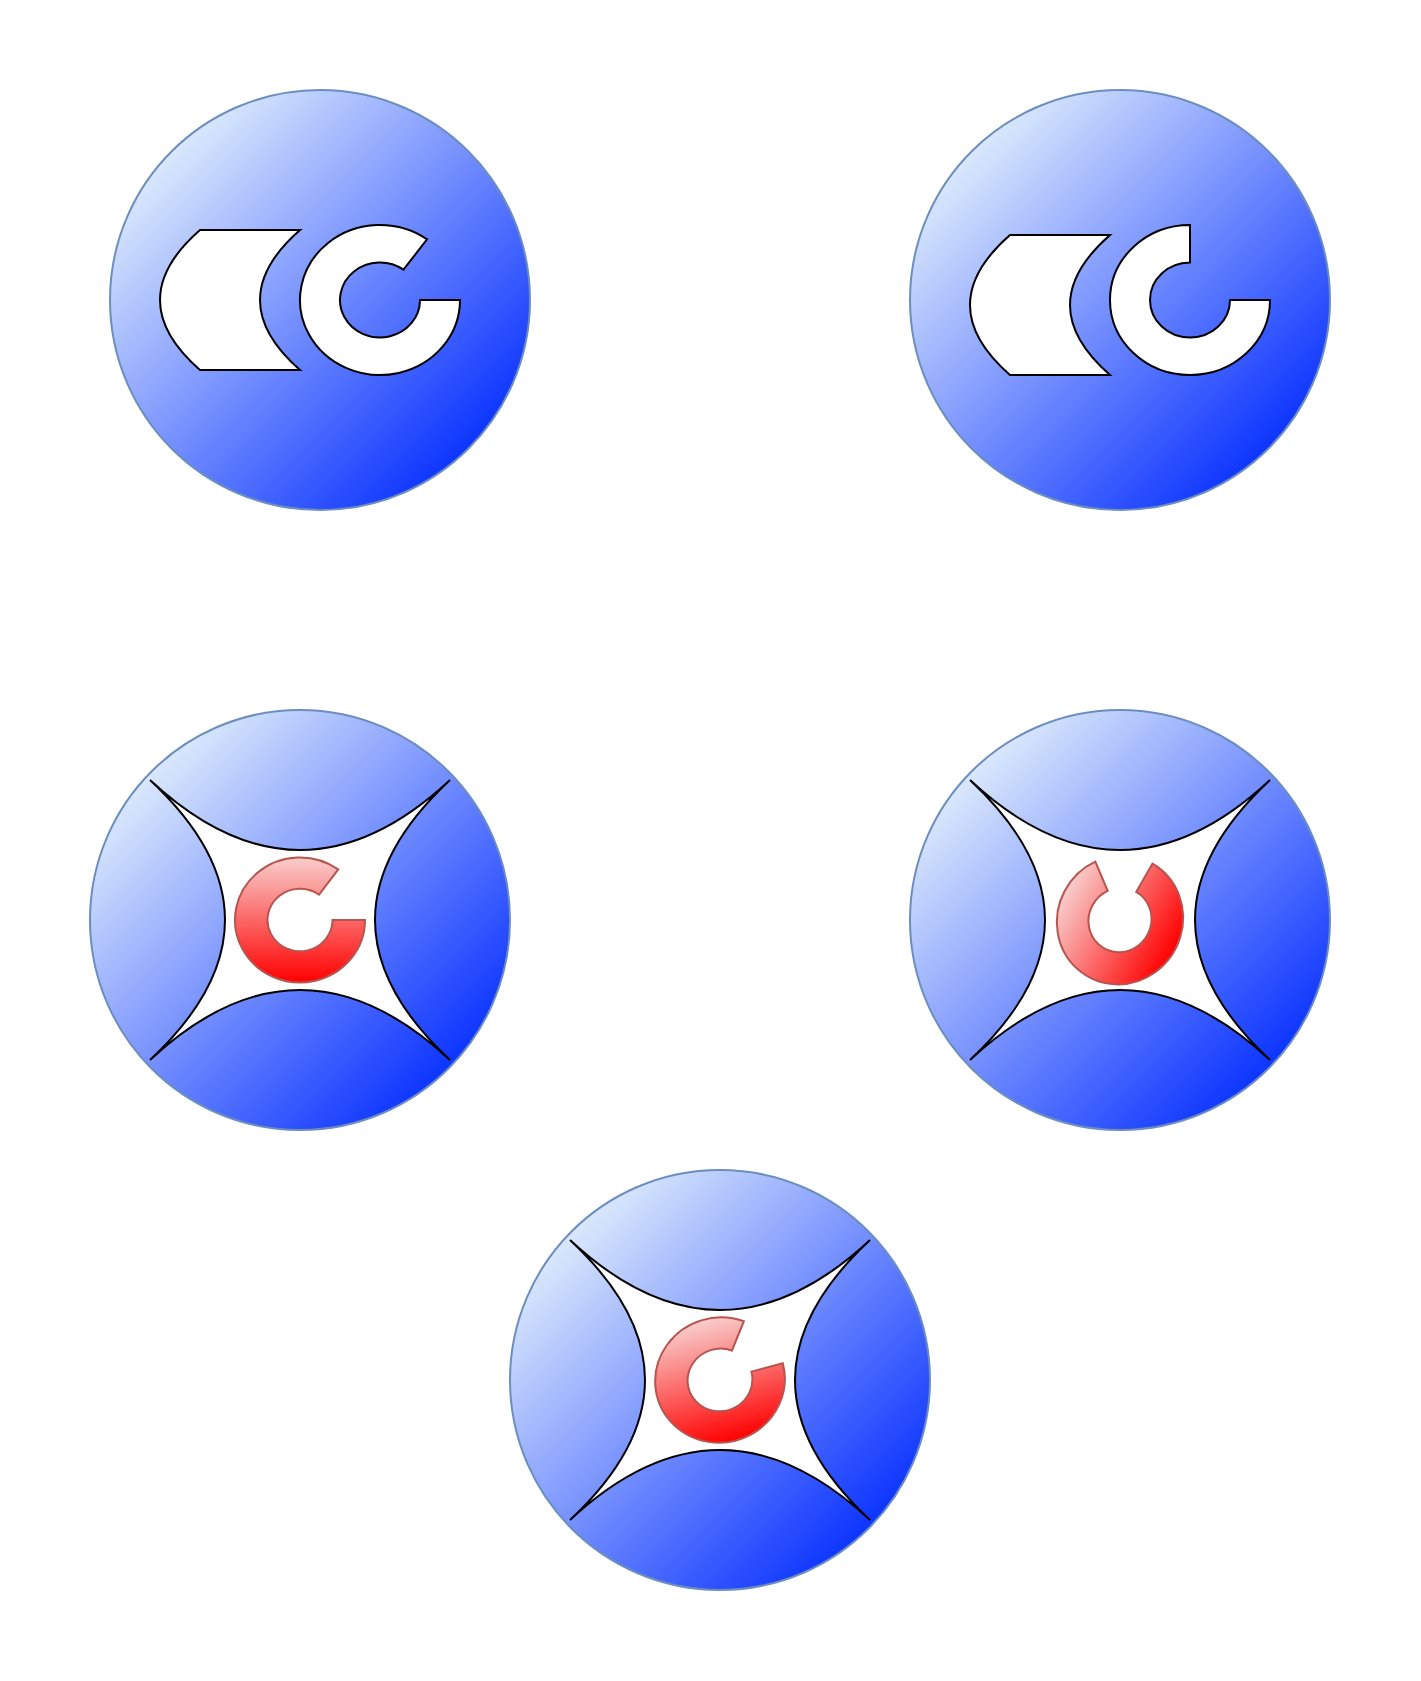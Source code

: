 <mxfile version="21.6.8" type="device">
  <diagram name="Page-1" id="PljlsfvJQi_vC89PuRE5">
    <mxGraphModel dx="220" dy="398" grid="1" gridSize="10" guides="1" tooltips="1" connect="1" arrows="1" fold="1" page="1" pageScale="1" pageWidth="850" pageHeight="1100" math="0" shadow="0">
      <root>
        <mxCell id="0" />
        <mxCell id="1" parent="0" />
        <mxCell id="ToQhXQZyftwZSW29-jGW-13" value="" style="ellipse;whiteSpace=wrap;html=1;aspect=fixed;rotation=-45;fillColor=#dae8fc;strokeColor=#6c8ebf;gradientColor=#0D35FF;" vertex="1" parent="1">
          <mxGeometry x="60" y="540" width="210" height="210" as="geometry" />
        </mxCell>
        <mxCell id="ToQhXQZyftwZSW29-jGW-8" value="" style="ellipse;whiteSpace=wrap;html=1;aspect=fixed;rotation=-45;fillColor=#dae8fc;strokeColor=#6c8ebf;gradientColor=#0D35FF;" vertex="1" parent="1">
          <mxGeometry x="470" y="230" width="210" height="210" as="geometry" />
        </mxCell>
        <mxCell id="ToQhXQZyftwZSW29-jGW-1" value="" style="ellipse;whiteSpace=wrap;html=1;aspect=fixed;rotation=-45;fillColor=#dae8fc;strokeColor=#6c8ebf;gradientColor=#0D35FF;" vertex="1" parent="1">
          <mxGeometry x="70" y="230" width="210" height="210" as="geometry" />
        </mxCell>
        <mxCell id="ToQhXQZyftwZSW29-jGW-2" value="" style="shape=dataStorage;whiteSpace=wrap;html=1;fixedSize=1;" vertex="1" parent="1">
          <mxGeometry x="95" y="300" width="70" height="70" as="geometry" />
        </mxCell>
        <mxCell id="ToQhXQZyftwZSW29-jGW-4" value="" style="verticalLabelPosition=bottom;verticalAlign=top;html=1;shape=mxgraph.basic.partConcEllipse;startAngle=0.25;endAngle=0.1;arcWidth=0.5;" vertex="1" parent="1">
          <mxGeometry x="165" y="297.5" width="80" height="75" as="geometry" />
        </mxCell>
        <mxCell id="ToQhXQZyftwZSW29-jGW-5" value="" style="verticalLabelPosition=bottom;verticalAlign=top;html=1;shape=mxgraph.basic.partConcEllipse;startAngle=0.25;endAngle=0;arcWidth=0.5;" vertex="1" parent="1">
          <mxGeometry x="570" y="297.5" width="80" height="75" as="geometry" />
        </mxCell>
        <mxCell id="ToQhXQZyftwZSW29-jGW-9" value="" style="shape=dataStorage;whiteSpace=wrap;html=1;fixedSize=1;" vertex="1" parent="1">
          <mxGeometry x="500" y="302.5" width="70" height="70" as="geometry" />
        </mxCell>
        <mxCell id="ToQhXQZyftwZSW29-jGW-12" value="" style="shape=switch;whiteSpace=wrap;html=1;" vertex="1" parent="1">
          <mxGeometry x="90" y="575" width="150" height="140" as="geometry" />
        </mxCell>
        <mxCell id="ToQhXQZyftwZSW29-jGW-15" value="" style="verticalLabelPosition=bottom;verticalAlign=top;html=1;shape=mxgraph.basic.partConcEllipse;startAngle=0.25;endAngle=0.1;arcWidth=0.5;fillColor=#f8cecc;strokeColor=#b85450;gradientColor=#FF0000;" vertex="1" parent="1">
          <mxGeometry x="132.5" y="613.75" width="65" height="62.5" as="geometry" />
        </mxCell>
        <mxCell id="ToQhXQZyftwZSW29-jGW-16" value="" style="ellipse;whiteSpace=wrap;html=1;aspect=fixed;rotation=-45;fillColor=#dae8fc;strokeColor=#6c8ebf;gradientColor=#0D35FF;" vertex="1" parent="1">
          <mxGeometry x="470" y="540" width="210" height="210" as="geometry" />
        </mxCell>
        <mxCell id="ToQhXQZyftwZSW29-jGW-17" value="" style="shape=switch;whiteSpace=wrap;html=1;" vertex="1" parent="1">
          <mxGeometry x="500" y="575" width="150" height="140" as="geometry" />
        </mxCell>
        <mxCell id="ToQhXQZyftwZSW29-jGW-18" value="" style="verticalLabelPosition=bottom;verticalAlign=top;html=1;shape=mxgraph.basic.partConcEllipse;startAngle=0.25;endAngle=0.1;arcWidth=0.5;fillColor=#f8cecc;strokeColor=#b85450;gradientColor=#FF0000;rotation=-60;" vertex="1" parent="1">
          <mxGeometry x="542.5" y="613.75" width="65" height="62.5" as="geometry" />
        </mxCell>
        <mxCell id="ToQhXQZyftwZSW29-jGW-21" value="" style="ellipse;whiteSpace=wrap;html=1;aspect=fixed;rotation=-45;fillColor=#dae8fc;strokeColor=#6c8ebf;gradientColor=#0D35FF;" vertex="1" parent="1">
          <mxGeometry x="270" y="770" width="210" height="210" as="geometry" />
        </mxCell>
        <mxCell id="ToQhXQZyftwZSW29-jGW-22" value="" style="shape=switch;whiteSpace=wrap;html=1;" vertex="1" parent="1">
          <mxGeometry x="300" y="805" width="150" height="140" as="geometry" />
        </mxCell>
        <mxCell id="ToQhXQZyftwZSW29-jGW-23" value="" style="verticalLabelPosition=bottom;verticalAlign=top;html=1;shape=mxgraph.basic.partConcEllipse;startAngle=0.25;endAngle=0.1;arcWidth=0.5;fillColor=#f8cecc;strokeColor=#b85450;gradientColor=#FF0000;rotation=-15;" vertex="1" parent="1">
          <mxGeometry x="342.5" y="843.75" width="65" height="62.5" as="geometry" />
        </mxCell>
      </root>
    </mxGraphModel>
  </diagram>
</mxfile>
